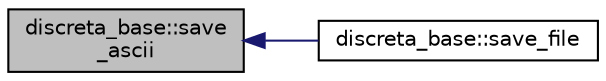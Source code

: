 digraph "discreta_base::save_ascii"
{
  edge [fontname="Helvetica",fontsize="10",labelfontname="Helvetica",labelfontsize="10"];
  node [fontname="Helvetica",fontsize="10",shape=record];
  rankdir="LR";
  Node17778 [label="discreta_base::save\l_ascii",height=0.2,width=0.4,color="black", fillcolor="grey75", style="filled", fontcolor="black"];
  Node17778 -> Node17779 [dir="back",color="midnightblue",fontsize="10",style="solid",fontname="Helvetica"];
  Node17779 [label="discreta_base::save_file",height=0.2,width=0.4,color="black", fillcolor="white", style="filled",URL="$d7/d71/classdiscreta__base.html#a17630e7267e0a73778a3b544f4ebdd11"];
}
